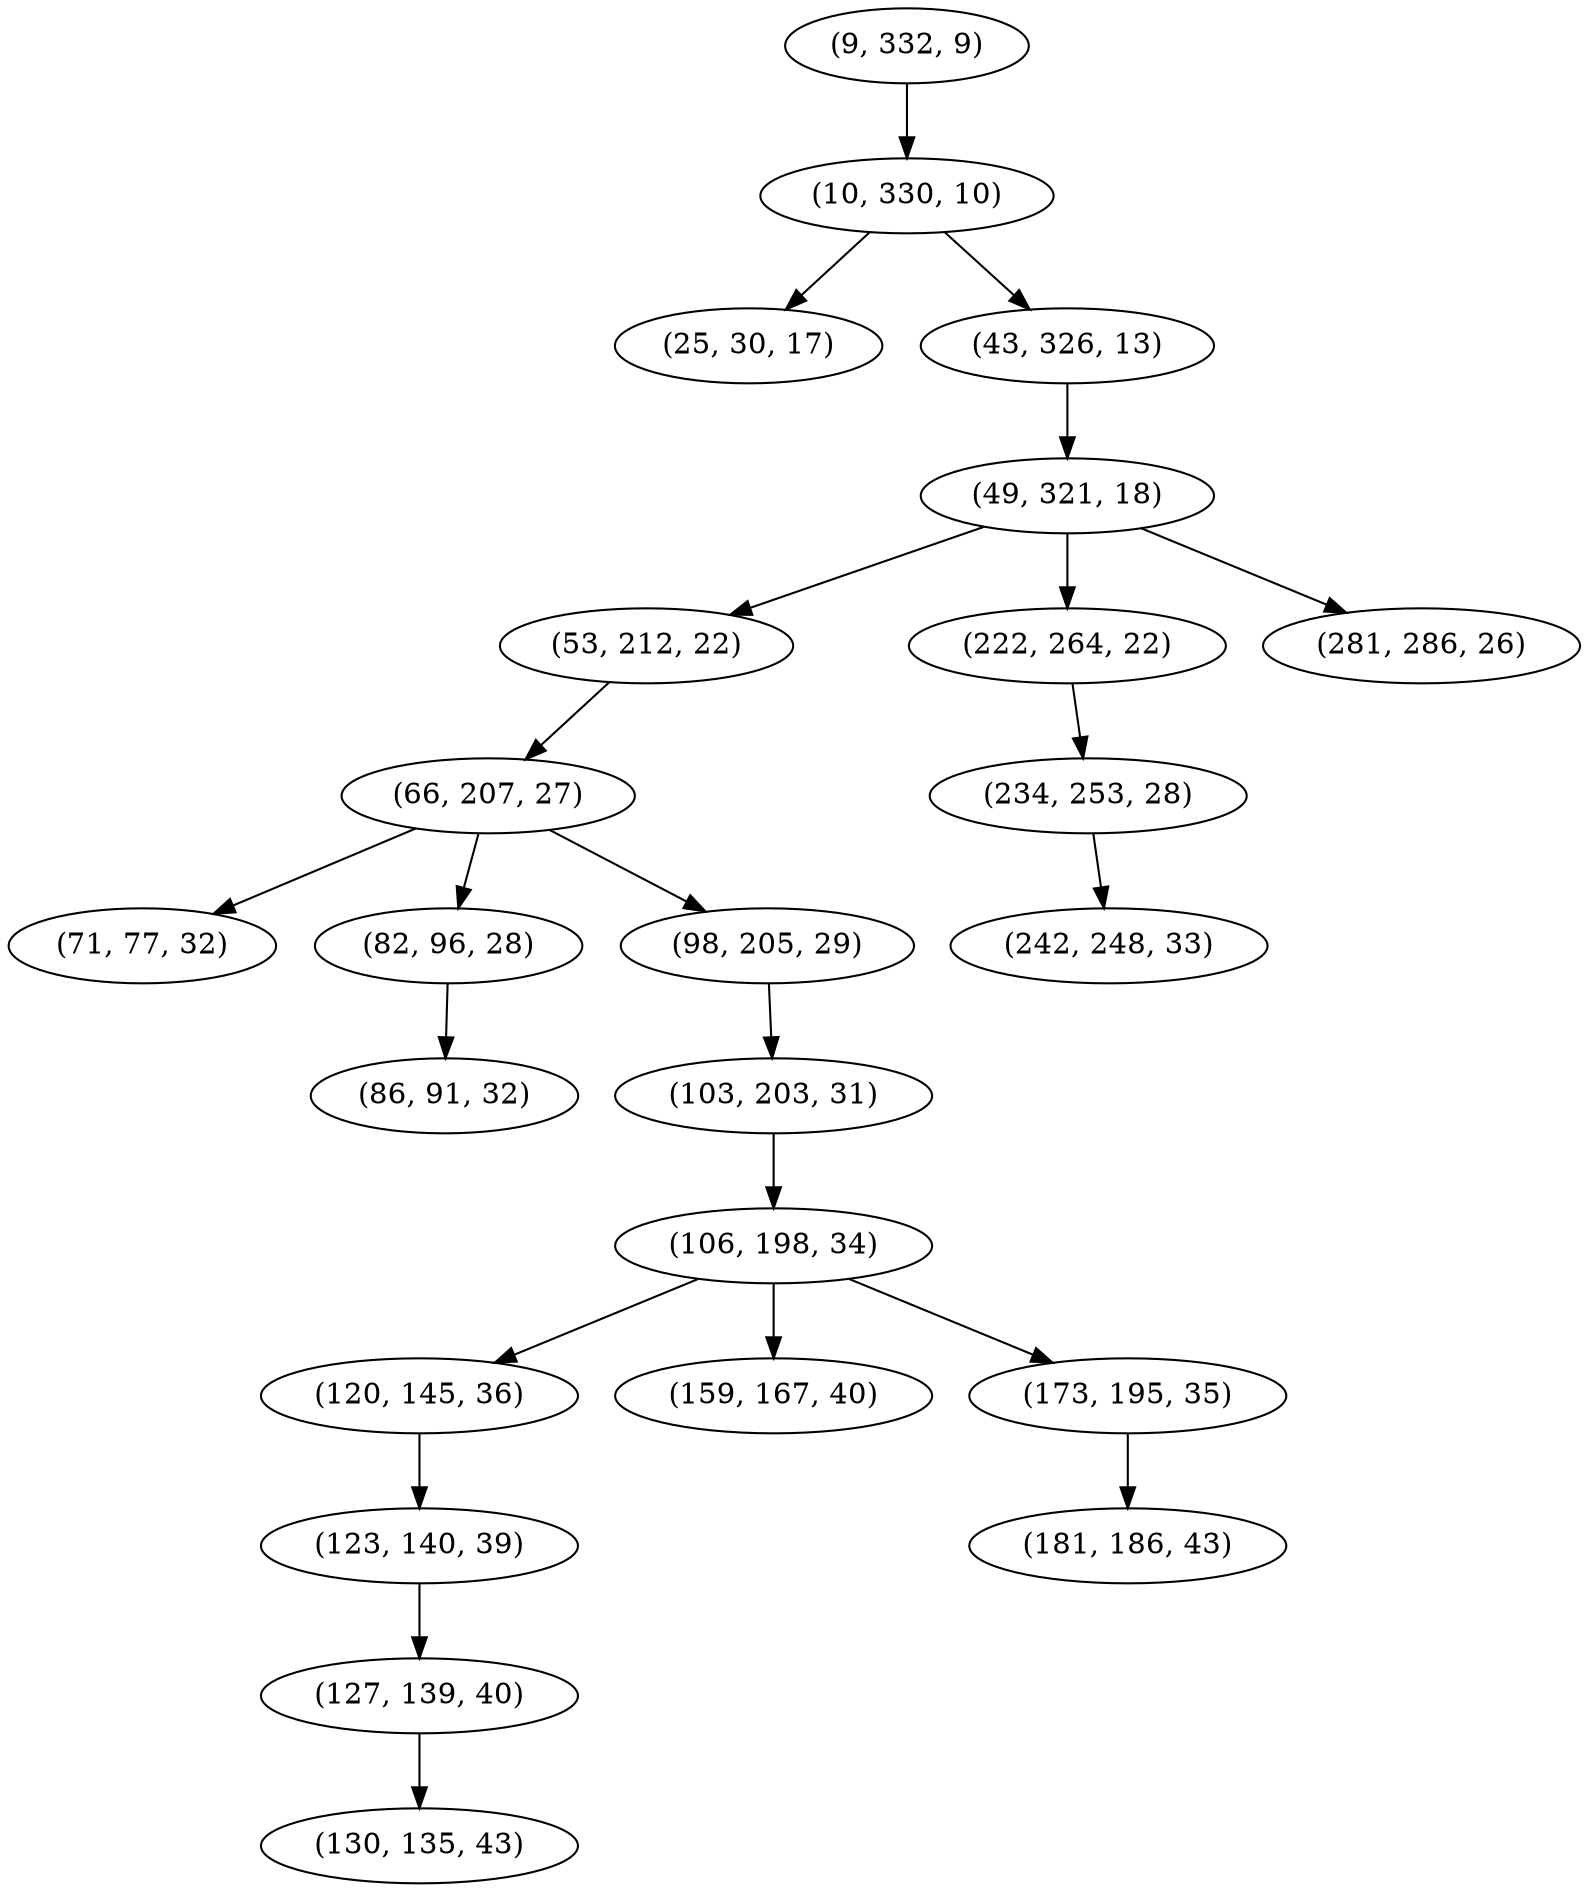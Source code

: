 digraph tree {
    "(9, 332, 9)";
    "(10, 330, 10)";
    "(25, 30, 17)";
    "(43, 326, 13)";
    "(49, 321, 18)";
    "(53, 212, 22)";
    "(66, 207, 27)";
    "(71, 77, 32)";
    "(82, 96, 28)";
    "(86, 91, 32)";
    "(98, 205, 29)";
    "(103, 203, 31)";
    "(106, 198, 34)";
    "(120, 145, 36)";
    "(123, 140, 39)";
    "(127, 139, 40)";
    "(130, 135, 43)";
    "(159, 167, 40)";
    "(173, 195, 35)";
    "(181, 186, 43)";
    "(222, 264, 22)";
    "(234, 253, 28)";
    "(242, 248, 33)";
    "(281, 286, 26)";
    "(9, 332, 9)" -> "(10, 330, 10)";
    "(10, 330, 10)" -> "(25, 30, 17)";
    "(10, 330, 10)" -> "(43, 326, 13)";
    "(43, 326, 13)" -> "(49, 321, 18)";
    "(49, 321, 18)" -> "(53, 212, 22)";
    "(49, 321, 18)" -> "(222, 264, 22)";
    "(49, 321, 18)" -> "(281, 286, 26)";
    "(53, 212, 22)" -> "(66, 207, 27)";
    "(66, 207, 27)" -> "(71, 77, 32)";
    "(66, 207, 27)" -> "(82, 96, 28)";
    "(66, 207, 27)" -> "(98, 205, 29)";
    "(82, 96, 28)" -> "(86, 91, 32)";
    "(98, 205, 29)" -> "(103, 203, 31)";
    "(103, 203, 31)" -> "(106, 198, 34)";
    "(106, 198, 34)" -> "(120, 145, 36)";
    "(106, 198, 34)" -> "(159, 167, 40)";
    "(106, 198, 34)" -> "(173, 195, 35)";
    "(120, 145, 36)" -> "(123, 140, 39)";
    "(123, 140, 39)" -> "(127, 139, 40)";
    "(127, 139, 40)" -> "(130, 135, 43)";
    "(173, 195, 35)" -> "(181, 186, 43)";
    "(222, 264, 22)" -> "(234, 253, 28)";
    "(234, 253, 28)" -> "(242, 248, 33)";
}
